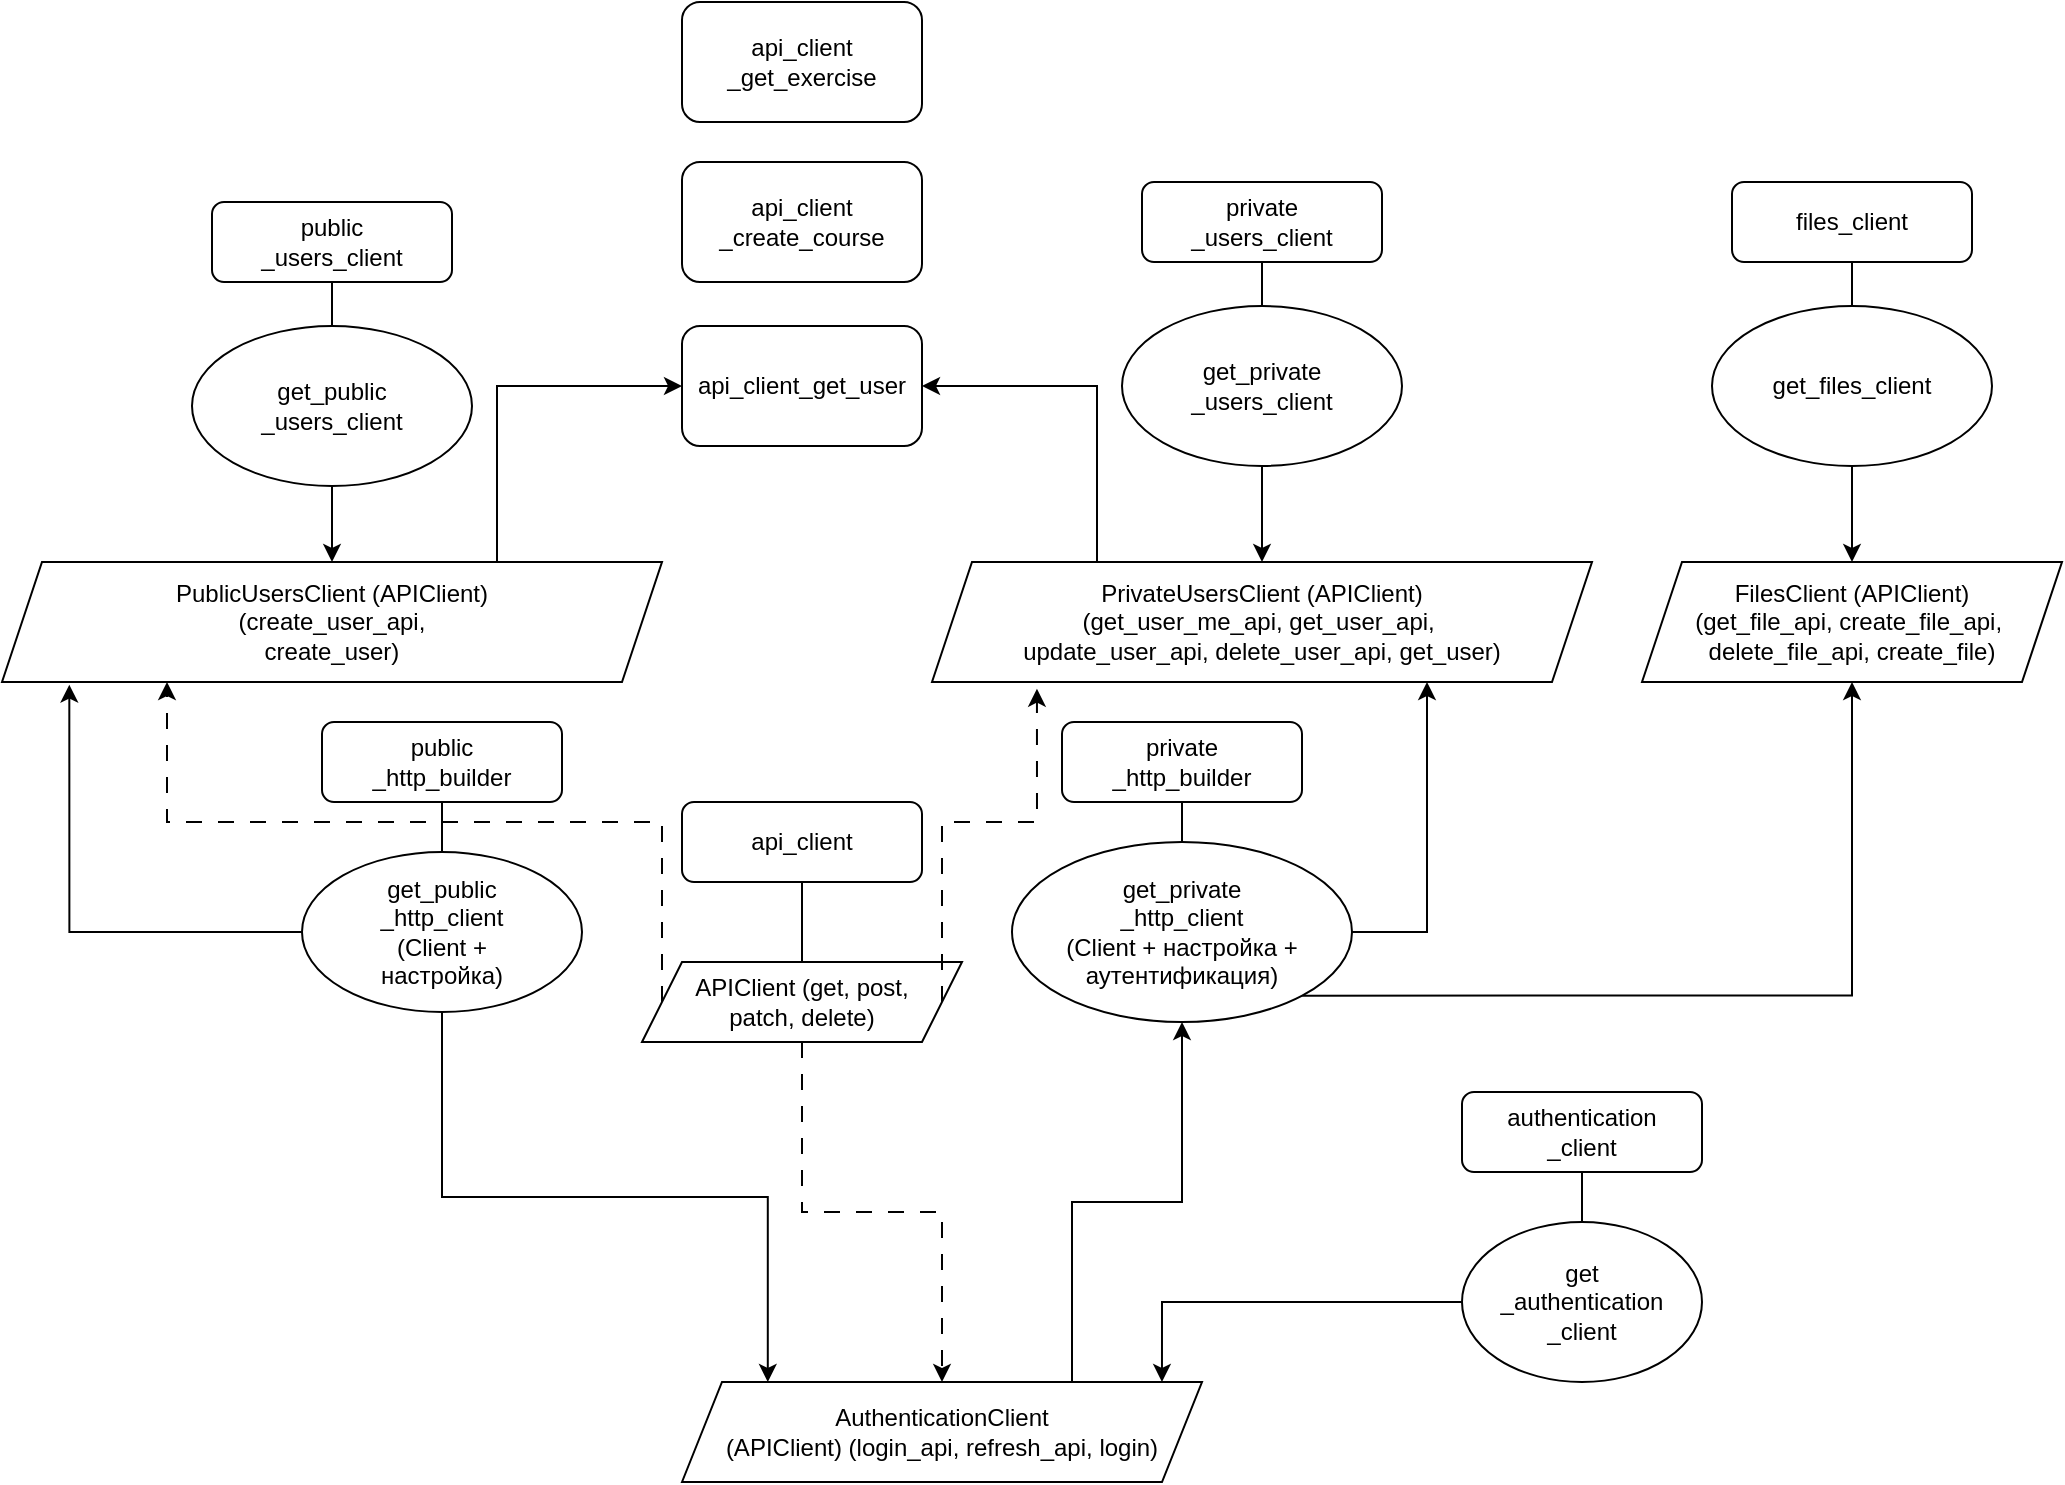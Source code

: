 <mxfile version="28.2.3">
  <diagram name="Страница — 1" id="uvYtjK4vZ9nSiIiI8dRz">
    <mxGraphModel dx="1613" dy="1633" grid="1" gridSize="10" guides="1" tooltips="1" connect="1" arrows="1" fold="1" page="1" pageScale="1" pageWidth="827" pageHeight="1169" math="0" shadow="0">
      <root>
        <mxCell id="0" />
        <mxCell id="1" parent="0" />
        <mxCell id="i3V9SLFWrqwsZ83Iad-M-61" style="edgeStyle=orthogonalEdgeStyle;rounded=0;orthogonalLoop=1;jettySize=auto;html=1;exitX=0.5;exitY=1;exitDx=0;exitDy=0;entryX=0.5;entryY=0;entryDx=0;entryDy=0;strokeColor=default;endArrow=none;endFill=0;" edge="1" parent="1" source="i3V9SLFWrqwsZ83Iad-M-25" target="i3V9SLFWrqwsZ83Iad-M-60">
          <mxGeometry relative="1" as="geometry" />
        </mxCell>
        <mxCell id="i3V9SLFWrqwsZ83Iad-M-25" value="api_client" style="rounded=1;whiteSpace=wrap;html=1;" vertex="1" parent="1">
          <mxGeometry x="40" y="270" width="120" height="40" as="geometry" />
        </mxCell>
        <mxCell id="i3V9SLFWrqwsZ83Iad-M-26" style="edgeStyle=orthogonalEdgeStyle;rounded=0;orthogonalLoop=1;jettySize=auto;html=1;exitX=0.5;exitY=1;exitDx=0;exitDy=0;" edge="1" parent="1" source="i3V9SLFWrqwsZ83Iad-M-25" target="i3V9SLFWrqwsZ83Iad-M-25">
          <mxGeometry relative="1" as="geometry" />
        </mxCell>
        <mxCell id="i3V9SLFWrqwsZ83Iad-M-27" value="private&lt;div&gt;_http_builder&lt;/div&gt;" style="rounded=1;whiteSpace=wrap;html=1;" vertex="1" parent="1">
          <mxGeometry x="230" y="230" width="120" height="40" as="geometry" />
        </mxCell>
        <mxCell id="i3V9SLFWrqwsZ83Iad-M-28" value="public&lt;div&gt;_http_builder&lt;/div&gt;" style="rounded=1;whiteSpace=wrap;html=1;" vertex="1" parent="1">
          <mxGeometry x="-140" y="230" width="120" height="40" as="geometry" />
        </mxCell>
        <mxCell id="i3V9SLFWrqwsZ83Iad-M-50" style="edgeStyle=orthogonalEdgeStyle;rounded=0;orthogonalLoop=1;jettySize=auto;html=1;exitX=0.5;exitY=1;exitDx=0;exitDy=0;entryX=0.165;entryY=0;entryDx=0;entryDy=0;entryPerimeter=0;" edge="1" parent="1" source="i3V9SLFWrqwsZ83Iad-M-29" target="i3V9SLFWrqwsZ83Iad-M-40">
          <mxGeometry relative="1" as="geometry" />
        </mxCell>
        <mxCell id="i3V9SLFWrqwsZ83Iad-M-73" style="edgeStyle=orthogonalEdgeStyle;rounded=0;orthogonalLoop=1;jettySize=auto;html=1;exitX=0;exitY=0.5;exitDx=0;exitDy=0;entryX=0.102;entryY=1.022;entryDx=0;entryDy=0;entryPerimeter=0;" edge="1" parent="1" source="i3V9SLFWrqwsZ83Iad-M-29" target="i3V9SLFWrqwsZ83Iad-M-64">
          <mxGeometry relative="1" as="geometry" />
        </mxCell>
        <mxCell id="i3V9SLFWrqwsZ83Iad-M-29" value="get_public&lt;div&gt;_http_client&lt;/div&gt;&lt;div&gt;(Client +&lt;/div&gt;&lt;div&gt;настройка)&lt;/div&gt;" style="ellipse;whiteSpace=wrap;html=1;" vertex="1" parent="1">
          <mxGeometry x="-150" y="295" width="140" height="80" as="geometry" />
        </mxCell>
        <mxCell id="i3V9SLFWrqwsZ83Iad-M-93" style="edgeStyle=orthogonalEdgeStyle;rounded=0;orthogonalLoop=1;jettySize=auto;html=1;exitX=1;exitY=1;exitDx=0;exitDy=0;entryX=0.5;entryY=1;entryDx=0;entryDy=0;" edge="1" parent="1" source="i3V9SLFWrqwsZ83Iad-M-32" target="i3V9SLFWrqwsZ83Iad-M-92">
          <mxGeometry relative="1" as="geometry" />
        </mxCell>
        <mxCell id="i3V9SLFWrqwsZ83Iad-M-32" value="get_private&lt;div&gt;_http_client&lt;/div&gt;&lt;div&gt;(Client +&amp;nbsp;&lt;span style=&quot;background-color: transparent; color: light-dark(rgb(0, 0, 0), rgb(255, 255, 255));&quot;&gt;настройка + аутентификация)&lt;/span&gt;&lt;/div&gt;" style="ellipse;whiteSpace=wrap;html=1;" vertex="1" parent="1">
          <mxGeometry x="205" y="290" width="170" height="90" as="geometry" />
        </mxCell>
        <mxCell id="i3V9SLFWrqwsZ83Iad-M-71" style="edgeStyle=orthogonalEdgeStyle;rounded=0;orthogonalLoop=1;jettySize=auto;html=1;entryX=0.5;entryY=1;entryDx=0;entryDy=0;exitX=0.75;exitY=0;exitDx=0;exitDy=0;" edge="1" parent="1" source="i3V9SLFWrqwsZ83Iad-M-40" target="i3V9SLFWrqwsZ83Iad-M-32">
          <mxGeometry relative="1" as="geometry">
            <mxPoint x="240" y="550" as="sourcePoint" />
          </mxGeometry>
        </mxCell>
        <mxCell id="i3V9SLFWrqwsZ83Iad-M-40" value="AuthenticationClient&lt;div&gt;(APIClient) (login_api, refresh_api, login)&lt;/div&gt;" style="shape=parallelogram;perimeter=parallelogramPerimeter;whiteSpace=wrap;html=1;fixedSize=1;" vertex="1" parent="1">
          <mxGeometry x="40" y="560" width="260" height="50" as="geometry" />
        </mxCell>
        <mxCell id="i3V9SLFWrqwsZ83Iad-M-49" value="" style="edgeStyle=orthogonalEdgeStyle;rounded=0;orthogonalLoop=1;jettySize=auto;html=1;entryX=0.923;entryY=0;entryDx=0;entryDy=0;entryPerimeter=0;" edge="1" parent="1" source="i3V9SLFWrqwsZ83Iad-M-41" target="i3V9SLFWrqwsZ83Iad-M-40">
          <mxGeometry relative="1" as="geometry" />
        </mxCell>
        <mxCell id="i3V9SLFWrqwsZ83Iad-M-41" value="get&lt;div&gt;_authentication&lt;div&gt;_client&lt;/div&gt;&lt;/div&gt;" style="ellipse;whiteSpace=wrap;html=1;" vertex="1" parent="1">
          <mxGeometry x="430" y="480" width="120" height="80" as="geometry" />
        </mxCell>
        <mxCell id="i3V9SLFWrqwsZ83Iad-M-43" value="" style="endArrow=none;html=1;rounded=0;entryX=0.5;entryY=1;entryDx=0;entryDy=0;" edge="1" parent="1" source="i3V9SLFWrqwsZ83Iad-M-29" target="i3V9SLFWrqwsZ83Iad-M-28">
          <mxGeometry width="50" height="50" relative="1" as="geometry">
            <mxPoint x="-260" y="410" as="sourcePoint" />
            <mxPoint x="-210" y="360" as="targetPoint" />
          </mxGeometry>
        </mxCell>
        <mxCell id="i3V9SLFWrqwsZ83Iad-M-47" value="authentication&lt;div&gt;_&lt;span style=&quot;background-color: transparent; color: light-dark(rgb(0, 0, 0), rgb(255, 255, 255));&quot;&gt;client&lt;/span&gt;&lt;/div&gt;" style="rounded=1;whiteSpace=wrap;html=1;" vertex="1" parent="1">
          <mxGeometry x="430" y="415" width="120" height="40" as="geometry" />
        </mxCell>
        <mxCell id="i3V9SLFWrqwsZ83Iad-M-54" value="" style="endArrow=none;html=1;rounded=0;entryX=0.5;entryY=1;entryDx=0;entryDy=0;exitX=0.5;exitY=0;exitDx=0;exitDy=0;" edge="1" parent="1" source="i3V9SLFWrqwsZ83Iad-M-32" target="i3V9SLFWrqwsZ83Iad-M-27">
          <mxGeometry width="50" height="50" relative="1" as="geometry">
            <mxPoint x="255" y="310" as="sourcePoint" />
            <mxPoint x="305" y="260" as="targetPoint" />
          </mxGeometry>
        </mxCell>
        <mxCell id="i3V9SLFWrqwsZ83Iad-M-56" value="" style="endArrow=none;html=1;rounded=0;entryX=0.5;entryY=1;entryDx=0;entryDy=0;exitX=0.5;exitY=0;exitDx=0;exitDy=0;" edge="1" parent="1" source="i3V9SLFWrqwsZ83Iad-M-41" target="i3V9SLFWrqwsZ83Iad-M-47">
          <mxGeometry width="50" height="50" relative="1" as="geometry">
            <mxPoint x="435" y="515" as="sourcePoint" />
            <mxPoint x="485" y="465" as="targetPoint" />
          </mxGeometry>
        </mxCell>
        <mxCell id="i3V9SLFWrqwsZ83Iad-M-62" style="edgeStyle=orthogonalEdgeStyle;rounded=0;orthogonalLoop=1;jettySize=auto;html=1;exitX=0.5;exitY=1;exitDx=0;exitDy=0;dashed=1;dashPattern=8 8;entryX=0.5;entryY=0;entryDx=0;entryDy=0;" edge="1" parent="1" source="i3V9SLFWrqwsZ83Iad-M-60" target="i3V9SLFWrqwsZ83Iad-M-40">
          <mxGeometry relative="1" as="geometry">
            <mxPoint y="620" as="targetPoint" />
          </mxGeometry>
        </mxCell>
        <mxCell id="i3V9SLFWrqwsZ83Iad-M-72" style="edgeStyle=orthogonalEdgeStyle;rounded=0;orthogonalLoop=1;jettySize=auto;html=1;exitX=0;exitY=0.5;exitDx=0;exitDy=0;entryX=0.25;entryY=1;entryDx=0;entryDy=0;dashed=1;dashPattern=8 8;" edge="1" parent="1" source="i3V9SLFWrqwsZ83Iad-M-60" target="i3V9SLFWrqwsZ83Iad-M-64">
          <mxGeometry relative="1" as="geometry" />
        </mxCell>
        <mxCell id="i3V9SLFWrqwsZ83Iad-M-60" value="&lt;div&gt;APIClient (&lt;span style=&quot;background-color: transparent; color: light-dark(rgb(0, 0, 0), rgb(255, 255, 255));&quot;&gt;get, post,&lt;/span&gt;&lt;/div&gt;&lt;div&gt;patch, delete)&lt;/div&gt;" style="shape=parallelogram;perimeter=parallelogramPerimeter;whiteSpace=wrap;html=1;fixedSize=1;" vertex="1" parent="1">
          <mxGeometry x="20" y="350" width="160" height="40" as="geometry" />
        </mxCell>
        <mxCell id="i3V9SLFWrqwsZ83Iad-M-63" value="public&lt;div&gt;_users_client&lt;/div&gt;" style="rounded=1;whiteSpace=wrap;html=1;" vertex="1" parent="1">
          <mxGeometry x="-195" y="-30" width="120" height="40" as="geometry" />
        </mxCell>
        <mxCell id="i3V9SLFWrqwsZ83Iad-M-86" style="edgeStyle=orthogonalEdgeStyle;rounded=0;orthogonalLoop=1;jettySize=auto;html=1;exitX=0.75;exitY=0;exitDx=0;exitDy=0;entryX=0;entryY=0.5;entryDx=0;entryDy=0;" edge="1" parent="1" source="i3V9SLFWrqwsZ83Iad-M-64" target="i3V9SLFWrqwsZ83Iad-M-83">
          <mxGeometry relative="1" as="geometry">
            <mxPoint x="20" y="70" as="targetPoint" />
          </mxGeometry>
        </mxCell>
        <mxCell id="i3V9SLFWrqwsZ83Iad-M-64" value="&lt;div&gt;PublicUsersClient (APIClient)&lt;/div&gt;&lt;div&gt;&lt;span style=&quot;background-color: transparent; color: light-dark(rgb(0, 0, 0), rgb(255, 255, 255));&quot;&gt;(create_user_api,&lt;/span&gt;&lt;/div&gt;&lt;div&gt;create_user)&lt;/div&gt;" style="shape=parallelogram;perimeter=parallelogramPerimeter;whiteSpace=wrap;html=1;fixedSize=1;" vertex="1" parent="1">
          <mxGeometry x="-300" y="150" width="330" height="60" as="geometry" />
        </mxCell>
        <mxCell id="i3V9SLFWrqwsZ83Iad-M-70" value="" style="edgeStyle=orthogonalEdgeStyle;rounded=0;orthogonalLoop=1;jettySize=auto;html=1;" edge="1" parent="1" source="i3V9SLFWrqwsZ83Iad-M-66" target="i3V9SLFWrqwsZ83Iad-M-64">
          <mxGeometry relative="1" as="geometry" />
        </mxCell>
        <mxCell id="i3V9SLFWrqwsZ83Iad-M-66" value="get_public&lt;div&gt;_users_client&lt;/div&gt;" style="ellipse;whiteSpace=wrap;html=1;" vertex="1" parent="1">
          <mxGeometry x="-205" y="32" width="140" height="80" as="geometry" />
        </mxCell>
        <mxCell id="i3V9SLFWrqwsZ83Iad-M-67" value="" style="endArrow=none;html=1;rounded=0;entryX=0.5;entryY=1;entryDx=0;entryDy=0;exitX=0.5;exitY=0;exitDx=0;exitDy=0;" edge="1" parent="1" source="i3V9SLFWrqwsZ83Iad-M-66" target="i3V9SLFWrqwsZ83Iad-M-63">
          <mxGeometry width="50" height="50" relative="1" as="geometry">
            <mxPoint x="-15" y="220" as="sourcePoint" />
            <mxPoint x="35" y="170" as="targetPoint" />
          </mxGeometry>
        </mxCell>
        <mxCell id="i3V9SLFWrqwsZ83Iad-M-75" value="private&lt;div&gt;_users_client&lt;/div&gt;" style="rounded=1;whiteSpace=wrap;html=1;" vertex="1" parent="1">
          <mxGeometry x="270" y="-40" width="120" height="40" as="geometry" />
        </mxCell>
        <mxCell id="i3V9SLFWrqwsZ83Iad-M-87" style="edgeStyle=orthogonalEdgeStyle;rounded=0;orthogonalLoop=1;jettySize=auto;html=1;exitX=0.25;exitY=0;exitDx=0;exitDy=0;entryX=1;entryY=0.5;entryDx=0;entryDy=0;" edge="1" parent="1" source="i3V9SLFWrqwsZ83Iad-M-76" target="i3V9SLFWrqwsZ83Iad-M-83">
          <mxGeometry relative="1" as="geometry" />
        </mxCell>
        <mxCell id="i3V9SLFWrqwsZ83Iad-M-76" value="&lt;div&gt;PrivateUsersClient (APIClient)&lt;/div&gt;&lt;div&gt;&lt;span style=&quot;background-color: transparent; color: light-dark(rgb(0, 0, 0), rgb(255, 255, 255));&quot;&gt;(get_user_me_api, get_user_api,&amp;nbsp;&lt;/span&gt;&lt;/div&gt;&lt;div&gt;update_user_api, delete_user_api, get_user)&lt;/div&gt;" style="shape=parallelogram;perimeter=parallelogramPerimeter;whiteSpace=wrap;html=1;fixedSize=1;" vertex="1" parent="1">
          <mxGeometry x="165" y="150" width="330" height="60" as="geometry" />
        </mxCell>
        <mxCell id="i3V9SLFWrqwsZ83Iad-M-77" value="" style="edgeStyle=orthogonalEdgeStyle;rounded=0;orthogonalLoop=1;jettySize=auto;html=1;" edge="1" source="i3V9SLFWrqwsZ83Iad-M-78" target="i3V9SLFWrqwsZ83Iad-M-76" parent="1">
          <mxGeometry relative="1" as="geometry" />
        </mxCell>
        <mxCell id="i3V9SLFWrqwsZ83Iad-M-78" value="get_private&lt;div&gt;_users_client&lt;/div&gt;" style="ellipse;whiteSpace=wrap;html=1;" vertex="1" parent="1">
          <mxGeometry x="260" y="22" width="140" height="80" as="geometry" />
        </mxCell>
        <mxCell id="i3V9SLFWrqwsZ83Iad-M-79" value="" style="endArrow=none;html=1;rounded=0;entryX=0.5;entryY=1;entryDx=0;entryDy=0;exitX=0.5;exitY=0;exitDx=0;exitDy=0;" edge="1" source="i3V9SLFWrqwsZ83Iad-M-78" target="i3V9SLFWrqwsZ83Iad-M-75" parent="1">
          <mxGeometry width="50" height="50" relative="1" as="geometry">
            <mxPoint x="450" y="210" as="sourcePoint" />
            <mxPoint x="500" y="160" as="targetPoint" />
          </mxGeometry>
        </mxCell>
        <mxCell id="i3V9SLFWrqwsZ83Iad-M-80" style="edgeStyle=orthogonalEdgeStyle;rounded=0;orthogonalLoop=1;jettySize=auto;html=1;exitX=1;exitY=0.5;exitDx=0;exitDy=0;entryX=0.75;entryY=1;entryDx=0;entryDy=0;" edge="1" parent="1" source="i3V9SLFWrqwsZ83Iad-M-32" target="i3V9SLFWrqwsZ83Iad-M-76">
          <mxGeometry relative="1" as="geometry" />
        </mxCell>
        <mxCell id="i3V9SLFWrqwsZ83Iad-M-81" style="edgeStyle=orthogonalEdgeStyle;rounded=0;orthogonalLoop=1;jettySize=auto;html=1;exitX=1;exitY=0.5;exitDx=0;exitDy=0;entryX=0.159;entryY=1.056;entryDx=0;entryDy=0;entryPerimeter=0;dashed=1;dashPattern=8 8;" edge="1" parent="1" source="i3V9SLFWrqwsZ83Iad-M-60" target="i3V9SLFWrqwsZ83Iad-M-76">
          <mxGeometry relative="1" as="geometry" />
        </mxCell>
        <mxCell id="i3V9SLFWrqwsZ83Iad-M-83" value="api_client_get_user" style="rounded=1;whiteSpace=wrap;html=1;" vertex="1" parent="1">
          <mxGeometry x="40" y="32" width="120" height="60" as="geometry" />
        </mxCell>
        <mxCell id="i3V9SLFWrqwsZ83Iad-M-88" value="" style="edgeStyle=orthogonalEdgeStyle;rounded=0;orthogonalLoop=1;jettySize=auto;html=1;" edge="1" source="i3V9SLFWrqwsZ83Iad-M-91" target="i3V9SLFWrqwsZ83Iad-M-92" parent="1">
          <mxGeometry relative="1" as="geometry" />
        </mxCell>
        <mxCell id="i3V9SLFWrqwsZ83Iad-M-89" value="" style="endArrow=none;html=1;rounded=0;entryX=0.5;entryY=1;entryDx=0;entryDy=0;exitX=0.5;exitY=0;exitDx=0;exitDy=0;" edge="1" source="i3V9SLFWrqwsZ83Iad-M-91" target="i3V9SLFWrqwsZ83Iad-M-90" parent="1">
          <mxGeometry width="50" height="50" relative="1" as="geometry">
            <mxPoint x="745" y="210" as="sourcePoint" />
            <mxPoint x="795" y="160" as="targetPoint" />
          </mxGeometry>
        </mxCell>
        <mxCell id="i3V9SLFWrqwsZ83Iad-M-90" value="&lt;span style=&quot;background-color: transparent; color: light-dark(rgb(0, 0, 0), rgb(255, 255, 255));&quot;&gt;files_client&lt;/span&gt;" style="rounded=1;whiteSpace=wrap;html=1;" vertex="1" parent="1">
          <mxGeometry x="565" y="-40" width="120" height="40" as="geometry" />
        </mxCell>
        <mxCell id="i3V9SLFWrqwsZ83Iad-M-91" value="get_files&lt;span style=&quot;background-color: transparent; color: light-dark(rgb(0, 0, 0), rgb(255, 255, 255));&quot;&gt;_client&lt;/span&gt;" style="ellipse;whiteSpace=wrap;html=1;" vertex="1" parent="1">
          <mxGeometry x="555" y="22" width="140" height="80" as="geometry" />
        </mxCell>
        <mxCell id="i3V9SLFWrqwsZ83Iad-M-92" value="&lt;div&gt;FilesClient (APIClient)&lt;/div&gt;&lt;div&gt;&lt;span style=&quot;background-color: transparent; color: light-dark(rgb(0, 0, 0), rgb(255, 255, 255));&quot;&gt;(get_file_api, create_file_api,&amp;nbsp;&lt;/span&gt;&lt;/div&gt;&lt;div&gt;delete_file_api, create_file)&lt;/div&gt;" style="shape=parallelogram;perimeter=parallelogramPerimeter;whiteSpace=wrap;html=1;fixedSize=1;" vertex="1" parent="1">
          <mxGeometry x="520" y="150" width="210" height="60" as="geometry" />
        </mxCell>
        <mxCell id="i3V9SLFWrqwsZ83Iad-M-94" value="api_client&lt;div&gt;_create_course&lt;/div&gt;" style="rounded=1;whiteSpace=wrap;html=1;" vertex="1" parent="1">
          <mxGeometry x="40" y="-50" width="120" height="60" as="geometry" />
        </mxCell>
        <mxCell id="i3V9SLFWrqwsZ83Iad-M-95" value="api_client&lt;div&gt;_get_exercise&lt;/div&gt;" style="rounded=1;whiteSpace=wrap;html=1;" vertex="1" parent="1">
          <mxGeometry x="40" y="-130" width="120" height="60" as="geometry" />
        </mxCell>
      </root>
    </mxGraphModel>
  </diagram>
</mxfile>
